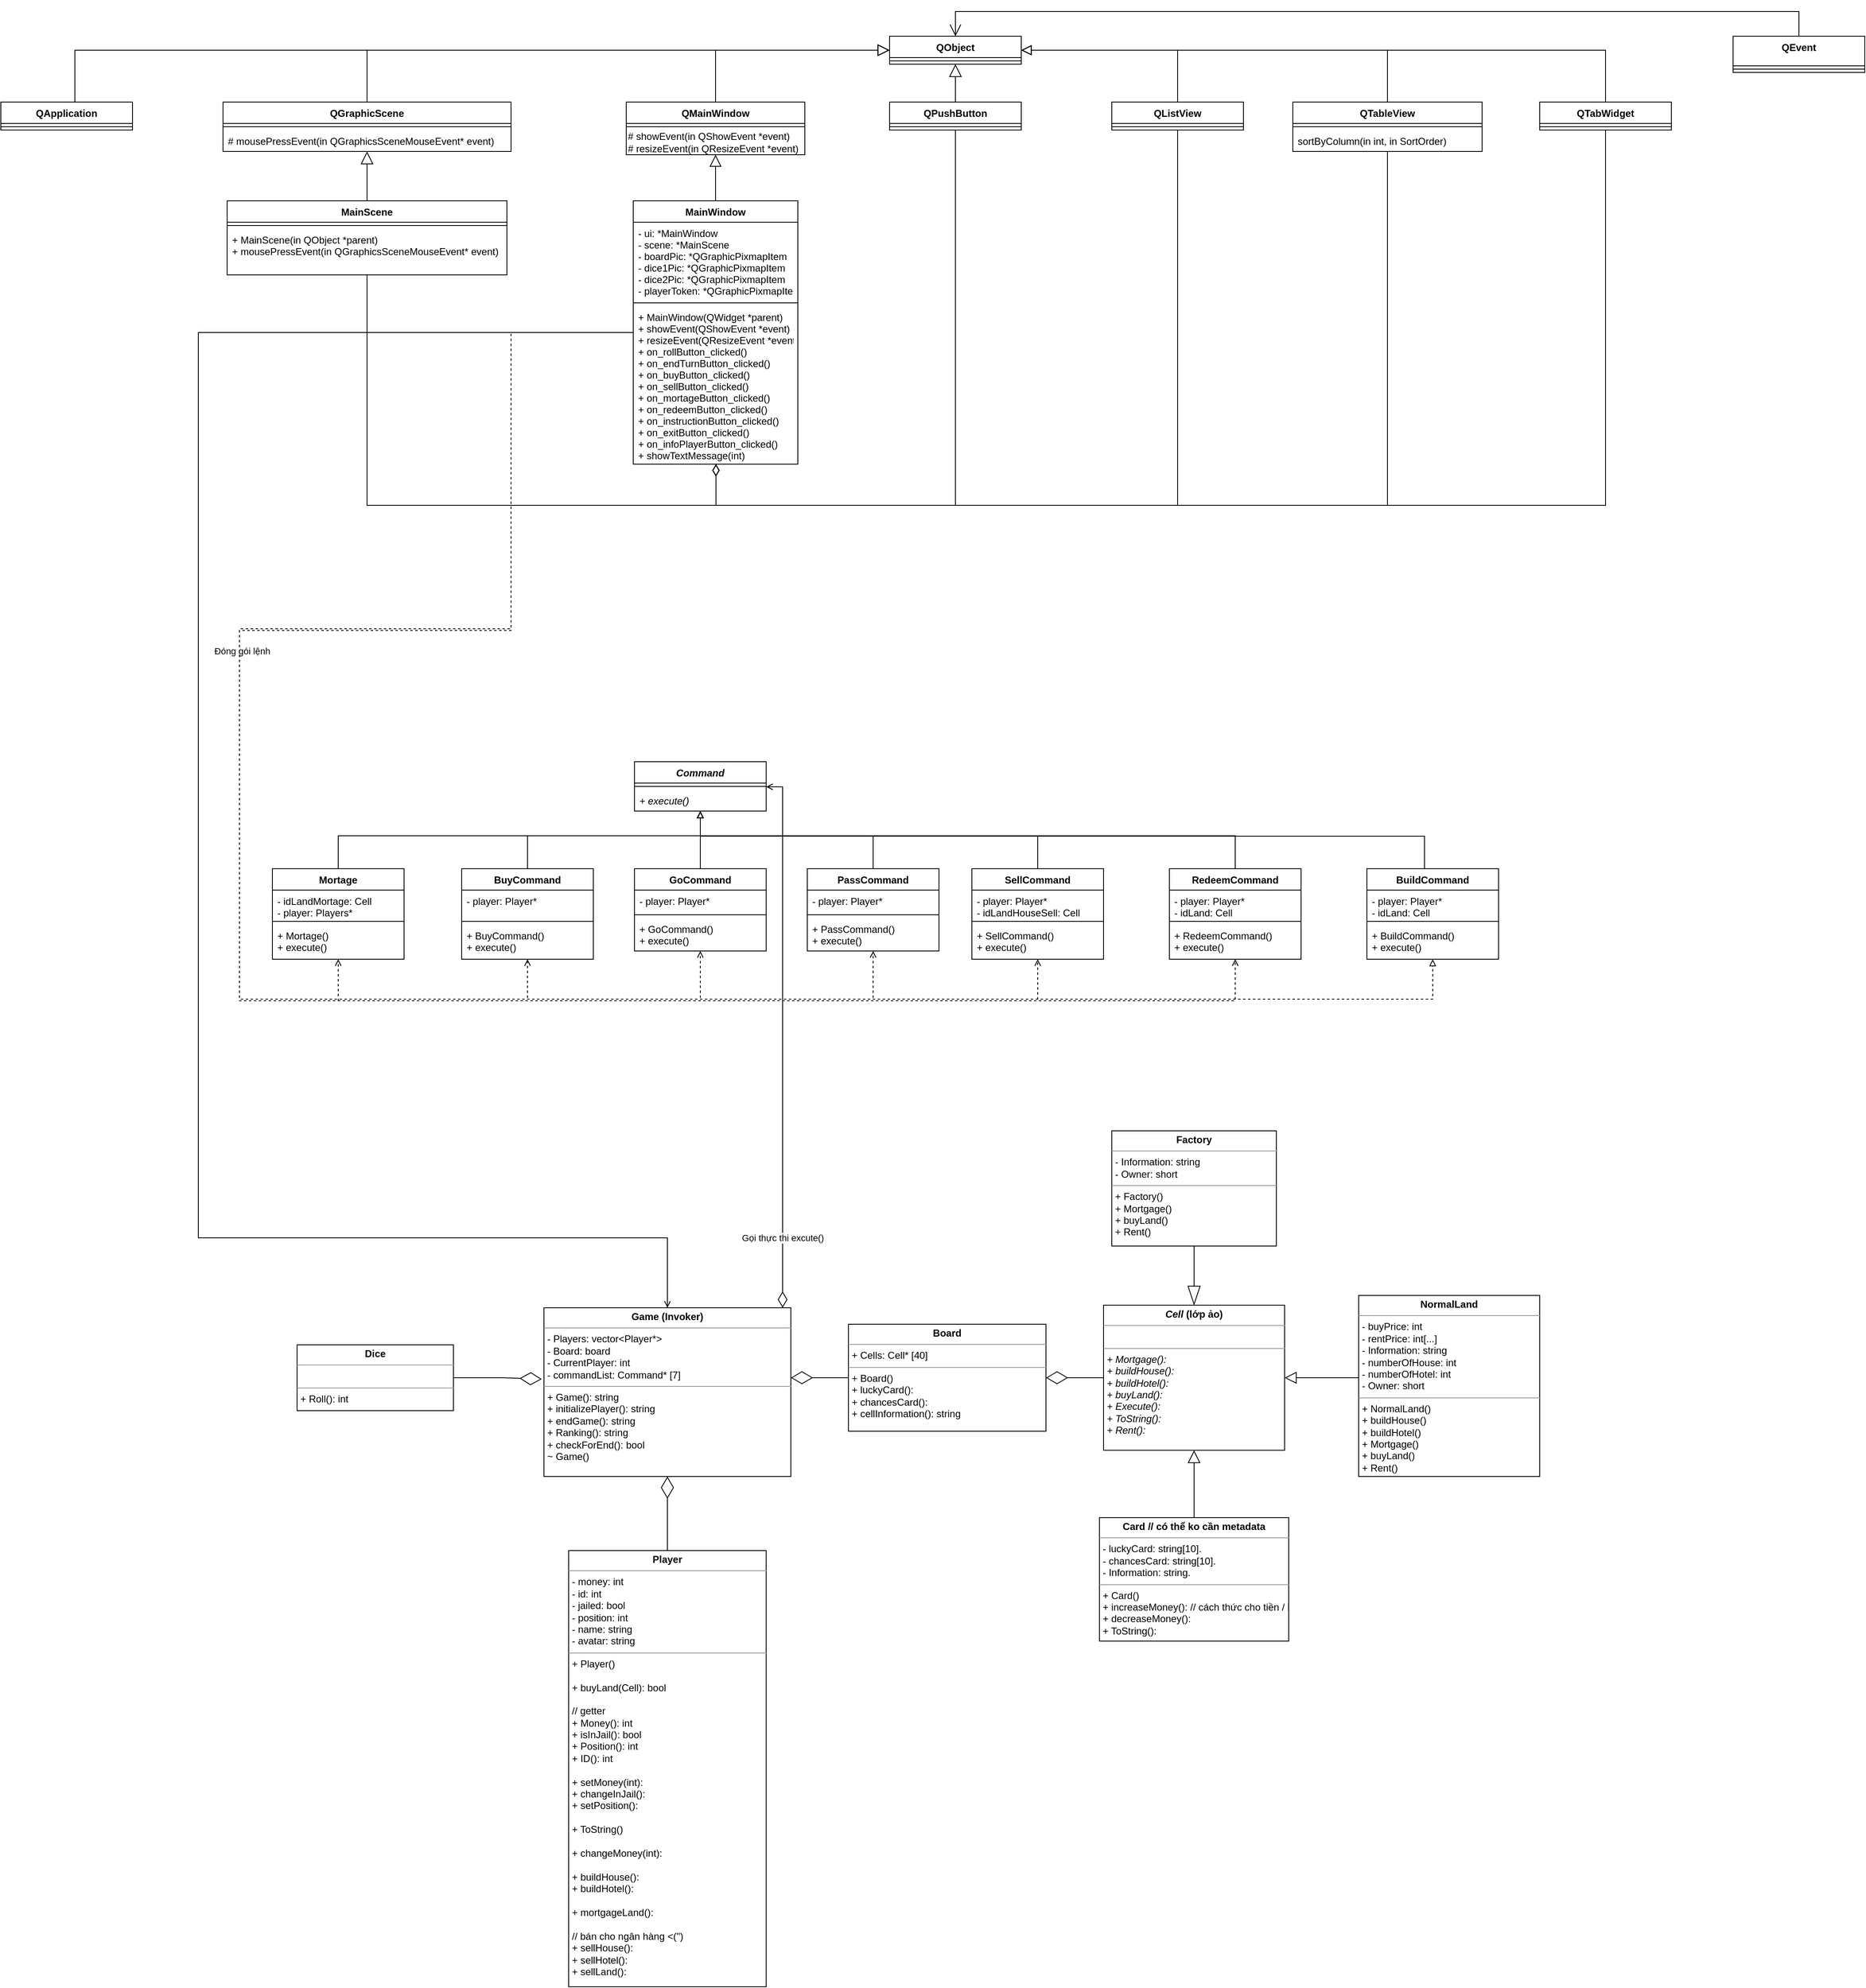 <mxfile version="15.4.0" type="device"><diagram id="cyfMYq84k2CTIQuD9w5t" name="Page-1"><mxGraphModel dx="2905" dy="2896" grid="1" gridSize="10" guides="1" tooltips="1" connect="1" arrows="1" fold="1" page="1" pageScale="1" pageWidth="850" pageHeight="1100" math="0" shadow="0"><root><mxCell id="0"/><mxCell id="1" parent="0"/><mxCell id="1QrdhXeiI7KTi9AVfx4v-1" value="&lt;p style=&quot;margin: 0px ; margin-top: 4px ; text-align: center&quot;&gt;&lt;b&gt;Board&lt;/b&gt;&lt;/p&gt;&lt;hr size=&quot;1&quot;&gt;&lt;p style=&quot;margin: 0px ; margin-left: 4px&quot;&gt;&lt;span&gt;+ Cells: Cell* [40]&amp;nbsp;&lt;/span&gt;&lt;br&gt;&lt;/p&gt;&lt;hr size=&quot;1&quot;&gt;&lt;p style=&quot;margin: 0px ; margin-left: 4px&quot;&gt;+ Board()&lt;/p&gt;&lt;p style=&quot;margin: 0px ; margin-left: 4px&quot;&gt;+ luckyCard():&amp;nbsp;&lt;/p&gt;&lt;p style=&quot;margin: 0px ; margin-left: 4px&quot;&gt;+ chancesCard():&amp;nbsp;&lt;/p&gt;&lt;p style=&quot;margin: 0px ; margin-left: 4px&quot;&gt;+ cellInformation(): string&lt;/p&gt;&lt;p style=&quot;margin: 0px ; margin-left: 4px&quot;&gt;&lt;br&gt;&lt;/p&gt;" style="verticalAlign=top;align=left;overflow=fill;fontSize=12;fontFamily=Helvetica;html=1;" parent="1" vertex="1"><mxGeometry x="40" y="-105" width="240" height="130" as="geometry"/></mxCell><mxCell id="VDgoAzfMobEqtKlm6C_m-2" style="edgeStyle=orthogonalEdgeStyle;rounded=0;orthogonalLoop=1;jettySize=auto;html=1;endArrow=none;endFill=0;startArrow=block;startFill=0;startSize=12;" parent="1" source="1QrdhXeiI7KTi9AVfx4v-2" target="1QrdhXeiI7KTi9AVfx4v-8" edge="1"><mxGeometry relative="1" as="geometry"><Array as="points"><mxPoint x="630" y="-40"/><mxPoint x="630" y="-40"/></Array></mxGeometry></mxCell><mxCell id="1QrdhXeiI7KTi9AVfx4v-2" value="&lt;p style=&quot;margin: 0px ; margin-top: 4px ; text-align: center&quot;&gt;&lt;b&gt;&lt;i&gt;Cell &lt;/i&gt;(lớp ảo)&lt;/b&gt;&lt;/p&gt;&lt;hr size=&quot;1&quot;&gt;&lt;p style=&quot;margin: 0px ; margin-left: 4px&quot;&gt;&lt;br&gt;&lt;/p&gt;&lt;hr size=&quot;1&quot;&gt;&lt;p style=&quot;margin: 0px ; margin-left: 4px&quot;&gt;&lt;i&gt;+ Mortgage():&lt;/i&gt;&lt;/p&gt;&lt;p style=&quot;margin: 0px ; margin-left: 4px&quot;&gt;&lt;i&gt;+&amp;nbsp;&lt;span&gt;buildHouse():&lt;/span&gt;&lt;/i&gt;&lt;/p&gt;&lt;p style=&quot;margin: 0px 0px 0px 4px&quot;&gt;&lt;i&gt;+ buildHotel():&lt;/i&gt;&lt;/p&gt;&lt;p style=&quot;margin: 0px 0px 0px 4px&quot;&gt;&lt;i&gt;+ buyLand():&lt;/i&gt;&lt;/p&gt;&lt;p style=&quot;margin: 0px 0px 0px 4px&quot;&gt;&lt;i&gt;+ Execute():&amp;nbsp;&lt;/i&gt;&lt;/p&gt;&lt;p style=&quot;margin: 0px 0px 0px 4px&quot;&gt;&lt;i&gt;+ ToString():&lt;/i&gt;&lt;/p&gt;&lt;p style=&quot;margin: 0px 0px 0px 4px&quot;&gt;&lt;i&gt;+ Rent():&lt;/i&gt;&lt;/p&gt;&lt;p style=&quot;margin: 0px 0px 0px 4px&quot;&gt;&lt;br&gt;&lt;/p&gt;" style="verticalAlign=top;align=left;overflow=fill;fontSize=12;fontFamily=Helvetica;html=1;" parent="1" vertex="1"><mxGeometry x="350" y="-128.12" width="220" height="176.25" as="geometry"/></mxCell><mxCell id="1QrdhXeiI7KTi9AVfx4v-3" value="&lt;p style=&quot;margin: 0px ; margin-top: 4px ; text-align: center&quot;&gt;&lt;b&gt;Player&lt;/b&gt;&lt;/p&gt;&lt;hr size=&quot;1&quot;&gt;&lt;p style=&quot;margin: 0px ; margin-left: 4px&quot;&gt;- money: int&lt;/p&gt;&lt;p style=&quot;margin: 0px ; margin-left: 4px&quot;&gt;- id: int&lt;/p&gt;&lt;p style=&quot;margin: 0px ; margin-left: 4px&quot;&gt;- jailed: bool&lt;/p&gt;&lt;p style=&quot;margin: 0px ; margin-left: 4px&quot;&gt;&lt;span&gt;- position: int&lt;/span&gt;&lt;br&gt;&lt;/p&gt;&lt;p style=&quot;margin: 0px ; margin-left: 4px&quot;&gt;&lt;span&gt;- name: string&lt;/span&gt;&lt;/p&gt;&lt;p style=&quot;margin: 0px ; margin-left: 4px&quot;&gt;&lt;span&gt;- avatar: string&amp;nbsp;&lt;/span&gt;&lt;/p&gt;&lt;hr size=&quot;1&quot;&gt;&lt;p style=&quot;margin: 0px ; margin-left: 4px&quot;&gt;&lt;span&gt;+ Player()&lt;/span&gt;&lt;/p&gt;&lt;p style=&quot;margin: 0px ; margin-left: 4px&quot;&gt;&lt;span&gt;&lt;br&gt;&lt;/span&gt;&lt;/p&gt;&lt;p style=&quot;margin: 0px ; margin-left: 4px&quot;&gt;&lt;span&gt;+ buyLand(Cell): bool&lt;/span&gt;&lt;br&gt;&lt;/p&gt;&lt;p style=&quot;margin: 0px ; margin-left: 4px&quot;&gt;&lt;br&gt;&lt;/p&gt;&lt;p style=&quot;margin: 0px ; margin-left: 4px&quot;&gt;// getter&lt;/p&gt;&lt;p style=&quot;margin: 0px ; margin-left: 4px&quot;&gt;+ Money(): int&lt;/p&gt;&lt;p style=&quot;margin: 0px ; margin-left: 4px&quot;&gt;+ isInJail(): bool&amp;nbsp;&lt;/p&gt;&lt;p style=&quot;margin: 0px ; margin-left: 4px&quot;&gt;+ Position(): int&lt;/p&gt;&lt;p style=&quot;margin: 0px ; margin-left: 4px&quot;&gt;+ ID(): int&lt;/p&gt;&lt;p style=&quot;margin: 0px ; margin-left: 4px&quot;&gt;&lt;br&gt;&lt;/p&gt;&lt;p style=&quot;margin: 0px 0px 0px 4px&quot;&gt;+ setMoney(int):&amp;nbsp;&lt;/p&gt;&lt;p style=&quot;margin: 0px 0px 0px 4px&quot;&gt;+ changeInJail():&lt;/p&gt;&lt;p style=&quot;margin: 0px 0px 0px 4px&quot;&gt;+ setPosition():&amp;nbsp;&lt;/p&gt;&lt;p style=&quot;margin: 0px 0px 0px 4px&quot;&gt;&lt;br&gt;&lt;/p&gt;&lt;p style=&quot;margin: 0px 0px 0px 4px&quot;&gt;+ ToString()&lt;/p&gt;&lt;p style=&quot;margin: 0px 0px 0px 4px&quot;&gt;&lt;br&gt;&lt;/p&gt;&lt;p style=&quot;margin: 0px ; margin-left: 4px&quot;&gt;+ changeMoney(int):&lt;/p&gt;&lt;p style=&quot;margin: 0px ; margin-left: 4px&quot;&gt;&lt;br&gt;&lt;/p&gt;&lt;p style=&quot;margin: 0px ; margin-left: 4px&quot;&gt;+ buildHouse():&lt;/p&gt;&lt;p style=&quot;margin: 0px ; margin-left: 4px&quot;&gt;+ buildHotel():&lt;/p&gt;&lt;p style=&quot;margin: 0px ; margin-left: 4px&quot;&gt;&lt;br&gt;&lt;/p&gt;&lt;p style=&quot;margin: 0px ; margin-left: 4px&quot;&gt;+&amp;nbsp;&lt;span&gt;mortgageLand&lt;/span&gt;&lt;span&gt;():&lt;/span&gt;&lt;/p&gt;&lt;p style=&quot;margin: 0px ; margin-left: 4px&quot;&gt;&lt;span&gt;&lt;br&gt;&lt;/span&gt;&lt;/p&gt;&lt;p style=&quot;margin: 0px ; margin-left: 4px&quot;&gt;&lt;span&gt;// bán cho ngân hàng &amp;lt;(&quot;)&lt;/span&gt;&lt;/p&gt;&lt;p style=&quot;margin: 0px ; margin-left: 4px&quot;&gt;+ sellHouse():&lt;/p&gt;&lt;p style=&quot;margin: 0px ; margin-left: 4px&quot;&gt;+ sellHotel():&lt;/p&gt;&lt;p style=&quot;margin: 0px ; margin-left: 4px&quot;&gt;+ sellLand():&lt;/p&gt;&lt;p style=&quot;margin: 0px ; margin-left: 4px&quot;&gt;&lt;br&gt;&lt;/p&gt;&lt;p style=&quot;margin: 0px ; margin-left: 4px&quot;&gt;&lt;br&gt;&lt;/p&gt;" style="verticalAlign=top;align=left;overflow=fill;fontSize=12;fontFamily=Helvetica;html=1;" parent="1" vertex="1"><mxGeometry x="-300" y="170" width="240" height="530" as="geometry"/></mxCell><mxCell id="1QrdhXeiI7KTi9AVfx4v-4" value="&lt;p style=&quot;margin: 0px ; margin-top: 4px ; text-align: center&quot;&gt;&lt;b&gt;Dice&lt;/b&gt;&lt;/p&gt;&lt;hr size=&quot;1&quot;&gt;&lt;p style=&quot;margin: 0px ; margin-left: 4px&quot;&gt;&lt;br&gt;&lt;/p&gt;&lt;hr size=&quot;1&quot;&gt;&lt;p style=&quot;margin: 0px ; margin-left: 4px&quot;&gt;+ Roll(): int&lt;/p&gt;" style="verticalAlign=top;align=left;overflow=fill;fontSize=12;fontFamily=Helvetica;html=1;" parent="1" vertex="1"><mxGeometry x="-630" y="-80" width="190" height="80" as="geometry"/></mxCell><mxCell id="1QrdhXeiI7KTi9AVfx4v-8" value="&lt;p style=&quot;margin: 0px ; margin-top: 4px ; text-align: center&quot;&gt;&lt;b&gt;NormalLand&lt;/b&gt;&lt;/p&gt;&lt;hr size=&quot;1&quot;&gt;&lt;p style=&quot;margin: 0px ; margin-left: 4px&quot;&gt;&lt;span&gt;- buyPrice: int&lt;/span&gt;&lt;/p&gt;&lt;p style=&quot;margin: 0px ; margin-left: 4px&quot;&gt;&lt;span&gt;- rentPrice: int[...]&lt;/span&gt;&lt;br&gt;&lt;/p&gt;&lt;p style=&quot;margin: 0px ; margin-left: 4px&quot;&gt;&lt;span&gt;- Information: string&lt;/span&gt;&lt;br&gt;&lt;/p&gt;&lt;p style=&quot;margin: 0px ; margin-left: 4px&quot;&gt;- numberOfHouse: int&lt;/p&gt;&lt;p style=&quot;margin: 0px ; margin-left: 4px&quot;&gt;- numberOfHotel: int&amp;nbsp;&lt;/p&gt;&lt;p style=&quot;margin: 0px ; margin-left: 4px&quot;&gt;- Owner: short&lt;/p&gt;&lt;hr size=&quot;1&quot;&gt;&lt;p style=&quot;margin: 0px ; margin-left: 4px&quot;&gt;+ NormalLand()&lt;/p&gt;&lt;p style=&quot;margin: 0px ; margin-left: 4px&quot;&gt;+ buildHouse()&lt;/p&gt;&lt;p style=&quot;margin: 0px ; margin-left: 4px&quot;&gt;+ buildHotel()&lt;/p&gt;&lt;p style=&quot;margin: 0px ; margin-left: 4px&quot;&gt;+ Mortgage()&lt;/p&gt;&lt;p style=&quot;margin: 0px ; margin-left: 4px&quot;&gt;+ buyLand()&lt;/p&gt;&lt;p style=&quot;margin: 0px ; margin-left: 4px&quot;&gt;+ Rent()&lt;/p&gt;&lt;p style=&quot;margin: 0px ; margin-left: 4px&quot;&gt;&lt;br&gt;&lt;/p&gt;" style="verticalAlign=top;align=left;overflow=fill;fontSize=12;fontFamily=Helvetica;html=1;" parent="1" vertex="1"><mxGeometry x="660" y="-140" width="220" height="220" as="geometry"/></mxCell><mxCell id="1QrdhXeiI7KTi9AVfx4v-14" value="" style="endArrow=diamondThin;endFill=0;endSize=24;html=1;rounded=0;exitX=0.5;exitY=0;exitDx=0;exitDy=0;entryX=0.5;entryY=1;entryDx=0;entryDy=0;" parent="1" source="1QrdhXeiI7KTi9AVfx4v-3" target="5HK9c6qO7QpGnXvkETjq-1" edge="1"><mxGeometry width="160" relative="1" as="geometry"><mxPoint x="100" y="80" as="sourcePoint"/><mxPoint x="-200" y="220" as="targetPoint"/></mxGeometry></mxCell><mxCell id="1QrdhXeiI7KTi9AVfx4v-15" value="" style="endArrow=diamondThin;endFill=0;endSize=24;html=1;rounded=0;exitX=0;exitY=0.5;exitDx=0;exitDy=0;entryX=1;entryY=0.5;entryDx=0;entryDy=0;" parent="1" source="1QrdhXeiI7KTi9AVfx4v-2" target="1QrdhXeiI7KTi9AVfx4v-1" edge="1"><mxGeometry width="160" relative="1" as="geometry"><mxPoint x="190" y="390" as="sourcePoint"/><mxPoint x="190" y="290" as="targetPoint"/></mxGeometry></mxCell><mxCell id="1QrdhXeiI7KTi9AVfx4v-16" value="" style="endArrow=diamondThin;endFill=0;endSize=24;html=1;rounded=0;exitX=1;exitY=0.5;exitDx=0;exitDy=0;entryX=-0.009;entryY=0.423;entryDx=0;entryDy=0;entryPerimeter=0;" parent="1" source="1QrdhXeiI7KTi9AVfx4v-4" target="5HK9c6qO7QpGnXvkETjq-1" edge="1"><mxGeometry width="160" relative="1" as="geometry"><mxPoint x="-560" y="420" as="sourcePoint"/><mxPoint x="-620" y="180" as="targetPoint"/><Array as="points"><mxPoint x="-380" y="-40"/></Array></mxGeometry></mxCell><mxCell id="1QrdhXeiI7KTi9AVfx4v-20" value="&lt;p style=&quot;margin: 0px ; margin-top: 4px ; text-align: center&quot;&gt;&lt;b&gt;Factory&lt;/b&gt;&lt;/p&gt;&lt;hr size=&quot;1&quot;&gt;&lt;p style=&quot;margin: 0px ; margin-left: 4px&quot;&gt;- Information: string&lt;/p&gt;&lt;p style=&quot;margin: 0px ; margin-left: 4px&quot;&gt;- Owner: short&lt;/p&gt;&lt;hr size=&quot;1&quot;&gt;&lt;p style=&quot;margin: 0px 0px 0px 4px&quot;&gt;+ Factory()&lt;/p&gt;&lt;p style=&quot;margin: 0px 0px 0px 4px&quot;&gt;+ Mortgage()&lt;br&gt;&lt;/p&gt;&lt;p style=&quot;margin: 0px 0px 0px 4px&quot;&gt;+ buyLand()&lt;/p&gt;&lt;p style=&quot;margin: 0px 0px 0px 4px&quot;&gt;+ Rent()&lt;/p&gt;&lt;span style=&quot;color: rgba(0 , 0 , 0 , 0) ; font-family: monospace ; font-size: 0px&quot;&gt;%3CmxGraphModel%3E%3Croot%3E%3CmxCell%20id%3D%220%22%2F%3E%3CmxCell%20id%3D%221%22%20parent%3D%220%22%2F%3E%3CmxCell%20id%3D%222%22%20value%3D%22%26lt%3Bp%20style%3D%26quot%3Bmargin%3A%200px%20%3B%20margin-top%3A%204px%20%3B%20text-align%3A%20center%26quot%3B%26gt%3B%26lt%3Bb%26gt%3BPowerHouse%26lt%3B%2Fb%26gt%3B%26lt%3B%2Fp%26gt%3B%26lt%3Bhr%20size%3D%26quot%3B1%26quot%3B%26gt%3B%26lt%3Bp%20style%3D%26quot%3Bmargin%3A%200px%20%3B%20margin-left%3A%204px%26quot%3B%26gt%3B%26lt%3Bbr%26gt%3B%26lt%3B%2Fp%26gt%3B%26lt%3Bhr%20size%3D%26quot%3B1%26quot%3B%26gt%3B%26lt%3Bp%20style%3D%26quot%3Bmargin%3A%200px%20%3B%20margin-left%3A%204px%26quot%3B%26gt%3B%26lt%3Bspan%26gt%3B%2B%20Mortgage()%3A%26lt%3B%2Fspan%26gt%3B%26lt%3Bbr%26gt%3B%26lt%3B%2Fp%26gt%3B%26lt%3Bp%20style%3D%26quot%3Bmargin%3A%200px%20%3B%20margin-left%3A%204px%26quot%3B%26gt%3B%2B%20buyLand()%3A%26lt%3B%2Fp%26gt%3B%26lt%3Bp%20style%3D%26quot%3Bmargin%3A%200px%20%3B%20margin-left%3A%204px%26quot%3B%26gt%3B%2B%20Rent()%3A%26lt%3B%2Fp%26gt%3B%26lt%3Bp%20style%3D%26quot%3Bmargin%3A%200px%20%3B%20margin-left%3A%204px%26quot%3B%26gt%3B%26lt%3Bbr%26gt%3B%26lt%3B%2Fp%26gt%3B%22%20style%3D%22verticalAlign%3Dtop%3Balign%3Dleft%3Boverflow%3Dfill%3BfontSize%3D12%3BfontFamily%3DHelvetica%3Bhtml%3D1%3B%22%20vertex%3D%221%22%20parent%3D%221%22%3E%3CmxGeometry%20x%3D%22590%22%20y%3D%22-370%22%20width%3D%22200%22%20height%3D%22120%22%20as%3D%22geometry%22%2F%3E%3C%2FmxCell%3E%3C%2Froot%3E%3C%2FmxGraphModel%3E&lt;/span&gt;" style="verticalAlign=top;align=left;overflow=fill;fontSize=12;fontFamily=Helvetica;html=1;" parent="1" vertex="1"><mxGeometry x="360" y="-340" width="200" height="140" as="geometry"/></mxCell><mxCell id="VU5D8l8FL3_-3w3Klui--3" value="&lt;p style=&quot;margin: 0px ; margin-top: 4px ; text-align: center&quot;&gt;&lt;b&gt;Card // có thể ko cần metadata&lt;/b&gt;&lt;/p&gt;&lt;hr size=&quot;1&quot;&gt;&lt;p style=&quot;margin: 0px ; margin-left: 4px&quot;&gt;- luckyCard: string[10].&lt;/p&gt;&lt;p style=&quot;margin: 0px ; margin-left: 4px&quot;&gt;&lt;span&gt;- chancesCard: string[10].&lt;/span&gt;&lt;/p&gt;&lt;p style=&quot;margin: 0px ; margin-left: 4px&quot;&gt;- Information: string.&lt;/p&gt;&lt;hr size=&quot;1&quot;&gt;&lt;p style=&quot;margin: 0px ; margin-left: 4px&quot;&gt;+ Card()&lt;/p&gt;&lt;p style=&quot;margin: 0px ; margin-left: 4px&quot;&gt;+ increaseMoney(): // cách thức cho tiền / lấy tiền có thể khác nhau.&lt;/p&gt;&lt;p style=&quot;margin: 0px ; margin-left: 4px&quot;&gt;+ decreaseMoney():&lt;/p&gt;&lt;p style=&quot;margin: 0px ; margin-left: 4px&quot;&gt;+ ToString():&lt;/p&gt;&lt;p style=&quot;margin: 0px ; margin-left: 4px&quot;&gt;&lt;br&gt;&lt;/p&gt;" style="verticalAlign=top;align=left;overflow=fill;fontSize=12;fontFamily=Helvetica;html=1;" parent="1" vertex="1"><mxGeometry x="345" y="130" width="230" height="150" as="geometry"/></mxCell><mxCell id="5HK9c6qO7QpGnXvkETjq-1" value="&lt;p style=&quot;margin: 0px ; margin-top: 4px ; text-align: center&quot;&gt;&lt;b&gt;Game (Invoker)&lt;/b&gt;&lt;/p&gt;&lt;hr size=&quot;1&quot;&gt;&lt;p style=&quot;margin: 0px ; margin-left: 4px&quot;&gt;&lt;span&gt;- Players: vector&amp;lt;Player*&amp;gt;&lt;/span&gt;&lt;/p&gt;&lt;p style=&quot;margin: 0px ; margin-left: 4px&quot;&gt;&lt;span&gt;- Board: board&amp;nbsp;&lt;/span&gt;&lt;br&gt;&lt;/p&gt;&lt;p style=&quot;margin: 0px ; margin-left: 4px&quot;&gt;&lt;span&gt;- CurrentPlayer: int&lt;/span&gt;&lt;/p&gt;&lt;p style=&quot;margin: 0px ; margin-left: 4px&quot;&gt;- commandList: Command* [7]&lt;span&gt;&lt;br&gt;&lt;/span&gt;&lt;/p&gt;&lt;hr size=&quot;1&quot;&gt;&lt;p style=&quot;margin: 0px ; margin-left: 4px&quot;&gt;+ Game(): string&lt;/p&gt;&lt;p style=&quot;margin: 0px ; margin-left: 4px&quot;&gt;+ initializePlayer(): string&amp;nbsp;&lt;/p&gt;&lt;p style=&quot;margin: 0px ; margin-left: 4px&quot;&gt;+ endGame(): string&lt;/p&gt;&lt;p style=&quot;margin: 0px ; margin-left: 4px&quot;&gt;+ Ranking(): string&lt;/p&gt;&lt;p style=&quot;margin: 0px ; margin-left: 4px&quot;&gt;+ checkForEnd(): bool&lt;/p&gt;&lt;p style=&quot;margin: 0px ; margin-left: 4px&quot;&gt;~ Game()&lt;/p&gt;&lt;p style=&quot;margin: 0px ; margin-left: 4px&quot;&gt;&lt;br&gt;&lt;/p&gt;" style="verticalAlign=top;align=left;overflow=fill;fontSize=12;fontFamily=Helvetica;html=1;" parent="1" vertex="1"><mxGeometry x="-330" y="-125" width="300" height="205" as="geometry"/></mxCell><mxCell id="5HK9c6qO7QpGnXvkETjq-2" value="" style="endArrow=diamondThin;endFill=0;endSize=24;html=1;rounded=0;exitX=0;exitY=0.5;exitDx=0;exitDy=0;" parent="1" source="1QrdhXeiI7KTi9AVfx4v-1" edge="1"><mxGeometry width="160" relative="1" as="geometry"><mxPoint x="10" y="-100" as="sourcePoint"/><mxPoint x="-30" y="-40" as="targetPoint"/></mxGeometry></mxCell><mxCell id="QmNABrT9hpgv91pShsfy-7" value="" style="endArrow=none;endSize=16;endFill=0;html=1;rounded=0;entryX=0.5;entryY=1;entryDx=0;entryDy=0;exitX=0.5;exitY=0;exitDx=0;exitDy=0;startArrow=blockThin;startFill=0;startSize=21;" parent="1" source="1QrdhXeiI7KTi9AVfx4v-2" target="1QrdhXeiI7KTi9AVfx4v-20" edge="1"><mxGeometry width="160" relative="1" as="geometry"><mxPoint x="790" y="-240" as="sourcePoint"/><mxPoint x="950" y="-240" as="targetPoint"/></mxGeometry></mxCell><mxCell id="QmNABrT9hpgv91pShsfy-14" value="" style="endArrow=none;endSize=16;endFill=0;html=1;rounded=0;entryX=0.5;entryY=0;entryDx=0;entryDy=0;exitX=0.5;exitY=1;exitDx=0;exitDy=0;startArrow=block;startFill=0;startSize=13;" parent="1" source="1QrdhXeiI7KTi9AVfx4v-2" target="VU5D8l8FL3_-3w3Klui--3" edge="1"><mxGeometry width="160" relative="1" as="geometry"><mxPoint x="450" as="sourcePoint"/><mxPoint x="450" y="171.88" as="targetPoint"/></mxGeometry></mxCell><mxCell id="tfHkK8EiQkTJoggM-tBk-2" value="Command" style="swimlane;fontStyle=3;align=center;verticalAlign=top;childLayout=stackLayout;horizontal=1;startSize=26;horizontalStack=0;resizeParent=1;resizeParentMax=0;resizeLast=0;collapsible=1;marginBottom=0;" parent="1" vertex="1"><mxGeometry x="-220" y="-788.5" width="160" height="60" as="geometry"><mxRectangle x="-220" y="-660" width="90" height="26" as="alternateBounds"/></mxGeometry></mxCell><mxCell id="tfHkK8EiQkTJoggM-tBk-4" value="" style="line;strokeWidth=1;fillColor=none;align=left;verticalAlign=middle;spacingTop=-1;spacingLeft=3;spacingRight=3;rotatable=0;labelPosition=right;points=[];portConstraint=eastwest;" parent="tfHkK8EiQkTJoggM-tBk-2" vertex="1"><mxGeometry y="26" width="160" height="8" as="geometry"/></mxCell><mxCell id="tfHkK8EiQkTJoggM-tBk-5" value="+ execute()" style="text;strokeColor=none;fillColor=none;align=left;verticalAlign=top;spacingLeft=4;spacingRight=4;overflow=hidden;rotatable=0;points=[[0,0.5],[1,0.5]];portConstraint=eastwest;fontStyle=2" parent="tfHkK8EiQkTJoggM-tBk-2" vertex="1"><mxGeometry y="34" width="160" height="26" as="geometry"/></mxCell><mxCell id="3tdJchSUlU9DFwhtg4Tz-23" style="edgeStyle=orthogonalEdgeStyle;rounded=0;orthogonalLoop=1;jettySize=auto;html=1;startArrow=none;startFill=0;endArrow=block;endFill=0;" parent="1" source="tfHkK8EiQkTJoggM-tBk-23" target="tfHkK8EiQkTJoggM-tBk-2" edge="1"><mxGeometry relative="1" as="geometry"><Array as="points"><mxPoint x="-350" y="-698.5"/><mxPoint x="-140" y="-698.5"/></Array></mxGeometry></mxCell><mxCell id="tfHkK8EiQkTJoggM-tBk-23" value="BuyCommand" style="swimlane;fontStyle=1;align=center;verticalAlign=top;childLayout=stackLayout;horizontal=1;startSize=26;horizontalStack=0;resizeParent=1;resizeParentMax=0;resizeLast=0;collapsible=1;marginBottom=0;" parent="1" vertex="1"><mxGeometry x="-430" y="-658.5" width="160" height="110" as="geometry"/></mxCell><mxCell id="tfHkK8EiQkTJoggM-tBk-24" value="- player: Player*&#10;" style="text;strokeColor=none;fillColor=none;align=left;verticalAlign=top;spacingLeft=4;spacingRight=4;overflow=hidden;rotatable=0;points=[[0,0.5],[1,0.5]];portConstraint=eastwest;" parent="tfHkK8EiQkTJoggM-tBk-23" vertex="1"><mxGeometry y="26" width="160" height="34" as="geometry"/></mxCell><mxCell id="tfHkK8EiQkTJoggM-tBk-25" value="" style="line;strokeWidth=1;fillColor=none;align=left;verticalAlign=middle;spacingTop=-1;spacingLeft=3;spacingRight=3;rotatable=0;labelPosition=right;points=[];portConstraint=eastwest;" parent="tfHkK8EiQkTJoggM-tBk-23" vertex="1"><mxGeometry y="60" width="160" height="8" as="geometry"/></mxCell><mxCell id="tfHkK8EiQkTJoggM-tBk-26" value="+ BuyCommand()&#10;+ execute()" style="text;strokeColor=none;fillColor=none;align=left;verticalAlign=top;spacingLeft=4;spacingRight=4;overflow=hidden;rotatable=0;points=[[0,0.5],[1,0.5]];portConstraint=eastwest;" parent="tfHkK8EiQkTJoggM-tBk-23" vertex="1"><mxGeometry y="68" width="160" height="42" as="geometry"/></mxCell><mxCell id="3tdJchSUlU9DFwhtg4Tz-21" style="edgeStyle=orthogonalEdgeStyle;rounded=0;orthogonalLoop=1;jettySize=auto;html=1;startArrow=none;startFill=0;endArrow=block;endFill=0;" parent="1" source="tfHkK8EiQkTJoggM-tBk-28" target="tfHkK8EiQkTJoggM-tBk-2" edge="1"><mxGeometry relative="1" as="geometry"><Array as="points"><mxPoint x="270" y="-698.5"/><mxPoint x="-140" y="-698.5"/></Array></mxGeometry></mxCell><mxCell id="tfHkK8EiQkTJoggM-tBk-28" value="SellCommand" style="swimlane;fontStyle=1;align=center;verticalAlign=top;childLayout=stackLayout;horizontal=1;startSize=26;horizontalStack=0;resizeParent=1;resizeParentMax=0;resizeLast=0;collapsible=1;marginBottom=0;" parent="1" vertex="1"><mxGeometry x="190" y="-658.5" width="160" height="110" as="geometry"/></mxCell><mxCell id="tfHkK8EiQkTJoggM-tBk-29" value="- player: Player*&#10;- idLandHouseSell: Cell" style="text;strokeColor=none;fillColor=none;align=left;verticalAlign=top;spacingLeft=4;spacingRight=4;overflow=hidden;rotatable=0;points=[[0,0.5],[1,0.5]];portConstraint=eastwest;" parent="tfHkK8EiQkTJoggM-tBk-28" vertex="1"><mxGeometry y="26" width="160" height="34" as="geometry"/></mxCell><mxCell id="tfHkK8EiQkTJoggM-tBk-30" value="" style="line;strokeWidth=1;fillColor=none;align=left;verticalAlign=middle;spacingTop=-1;spacingLeft=3;spacingRight=3;rotatable=0;labelPosition=right;points=[];portConstraint=eastwest;" parent="tfHkK8EiQkTJoggM-tBk-28" vertex="1"><mxGeometry y="60" width="160" height="8" as="geometry"/></mxCell><mxCell id="tfHkK8EiQkTJoggM-tBk-31" value="+ SellCommand()&#10;+ execute()" style="text;strokeColor=none;fillColor=none;align=left;verticalAlign=top;spacingLeft=4;spacingRight=4;overflow=hidden;rotatable=0;points=[[0,0.5],[1,0.5]];portConstraint=eastwest;" parent="tfHkK8EiQkTJoggM-tBk-28" vertex="1"><mxGeometry y="68" width="160" height="42" as="geometry"/></mxCell><mxCell id="3tdJchSUlU9DFwhtg4Tz-24" style="edgeStyle=orthogonalEdgeStyle;rounded=0;orthogonalLoop=1;jettySize=auto;html=1;startArrow=none;startFill=0;endArrow=block;endFill=0;" parent="1" source="tfHkK8EiQkTJoggM-tBk-33" target="tfHkK8EiQkTJoggM-tBk-2" edge="1"><mxGeometry relative="1" as="geometry"><Array as="points"><mxPoint x="-580" y="-698.5"/><mxPoint x="-140" y="-698.5"/></Array></mxGeometry></mxCell><mxCell id="tfHkK8EiQkTJoggM-tBk-33" value="Mortage" style="swimlane;fontStyle=1;align=center;verticalAlign=top;childLayout=stackLayout;horizontal=1;startSize=26;horizontalStack=0;resizeParent=1;resizeParentMax=0;resizeLast=0;collapsible=1;marginBottom=0;" parent="1" vertex="1"><mxGeometry x="-660" y="-658.5" width="160" height="110" as="geometry"/></mxCell><mxCell id="tfHkK8EiQkTJoggM-tBk-34" value="- idLandMortage: Cell&#10;- player: Players*" style="text;strokeColor=none;fillColor=none;align=left;verticalAlign=top;spacingLeft=4;spacingRight=4;overflow=hidden;rotatable=0;points=[[0,0.5],[1,0.5]];portConstraint=eastwest;" parent="tfHkK8EiQkTJoggM-tBk-33" vertex="1"><mxGeometry y="26" width="160" height="34" as="geometry"/></mxCell><mxCell id="tfHkK8EiQkTJoggM-tBk-35" value="" style="line;strokeWidth=1;fillColor=none;align=left;verticalAlign=middle;spacingTop=-1;spacingLeft=3;spacingRight=3;rotatable=0;labelPosition=right;points=[];portConstraint=eastwest;" parent="tfHkK8EiQkTJoggM-tBk-33" vertex="1"><mxGeometry y="60" width="160" height="8" as="geometry"/></mxCell><mxCell id="tfHkK8EiQkTJoggM-tBk-36" value="+ Mortage()&#10;+ execute()" style="text;strokeColor=none;fillColor=none;align=left;verticalAlign=top;spacingLeft=4;spacingRight=4;overflow=hidden;rotatable=0;points=[[0,0.5],[1,0.5]];portConstraint=eastwest;" parent="tfHkK8EiQkTJoggM-tBk-33" vertex="1"><mxGeometry y="68" width="160" height="42" as="geometry"/></mxCell><mxCell id="3tdJchSUlU9DFwhtg4Tz-22" style="edgeStyle=orthogonalEdgeStyle;rounded=0;orthogonalLoop=1;jettySize=auto;html=1;startArrow=none;startFill=0;endArrow=block;endFill=0;" parent="1" source="tfHkK8EiQkTJoggM-tBk-38" target="tfHkK8EiQkTJoggM-tBk-2" edge="1"><mxGeometry relative="1" as="geometry"><Array as="points"><mxPoint x="510" y="-698.5"/><mxPoint x="-140" y="-698.5"/></Array></mxGeometry></mxCell><mxCell id="tfHkK8EiQkTJoggM-tBk-38" value="RedeemCommand" style="swimlane;fontStyle=1;align=center;verticalAlign=top;childLayout=stackLayout;horizontal=1;startSize=26;horizontalStack=0;resizeParent=1;resizeParentMax=0;resizeLast=0;collapsible=1;marginBottom=0;" parent="1" vertex="1"><mxGeometry x="430" y="-658.5" width="160" height="110" as="geometry"/></mxCell><mxCell id="tfHkK8EiQkTJoggM-tBk-39" value="- player: Player*&#10;- idLand: Cell" style="text;strokeColor=none;fillColor=none;align=left;verticalAlign=top;spacingLeft=4;spacingRight=4;overflow=hidden;rotatable=0;points=[[0,0.5],[1,0.5]];portConstraint=eastwest;" parent="tfHkK8EiQkTJoggM-tBk-38" vertex="1"><mxGeometry y="26" width="160" height="34" as="geometry"/></mxCell><mxCell id="tfHkK8EiQkTJoggM-tBk-40" value="" style="line;strokeWidth=1;fillColor=none;align=left;verticalAlign=middle;spacingTop=-1;spacingLeft=3;spacingRight=3;rotatable=0;labelPosition=right;points=[];portConstraint=eastwest;" parent="tfHkK8EiQkTJoggM-tBk-38" vertex="1"><mxGeometry y="60" width="160" height="8" as="geometry"/></mxCell><mxCell id="tfHkK8EiQkTJoggM-tBk-41" value="+ RedeemCommand()&#10;+ execute()" style="text;strokeColor=none;fillColor=none;align=left;verticalAlign=top;spacingLeft=4;spacingRight=4;overflow=hidden;rotatable=0;points=[[0,0.5],[1,0.5]];portConstraint=eastwest;" parent="tfHkK8EiQkTJoggM-tBk-38" vertex="1"><mxGeometry y="68" width="160" height="42" as="geometry"/></mxCell><mxCell id="3tdJchSUlU9DFwhtg4Tz-18" style="edgeStyle=orthogonalEdgeStyle;rounded=0;orthogonalLoop=1;jettySize=auto;html=1;endArrow=block;endFill=0;startArrow=none;startFill=0;" parent="1" source="3tdJchSUlU9DFwhtg4Tz-7" target="tfHkK8EiQkTJoggM-tBk-2" edge="1"><mxGeometry relative="1" as="geometry"/></mxCell><mxCell id="3tdJchSUlU9DFwhtg4Tz-7" value="GoCommand" style="swimlane;fontStyle=1;align=center;verticalAlign=top;childLayout=stackLayout;horizontal=1;startSize=26;horizontalStack=0;resizeParent=1;resizeParentMax=0;resizeLast=0;collapsible=1;marginBottom=0;" parent="1" vertex="1"><mxGeometry x="-220" y="-658.5" width="160" height="100" as="geometry"/></mxCell><mxCell id="3tdJchSUlU9DFwhtg4Tz-8" value="- player: Player*" style="text;strokeColor=none;fillColor=none;align=left;verticalAlign=top;spacingLeft=4;spacingRight=4;overflow=hidden;rotatable=0;points=[[0,0.5],[1,0.5]];portConstraint=eastwest;" parent="3tdJchSUlU9DFwhtg4Tz-7" vertex="1"><mxGeometry y="26" width="160" height="26" as="geometry"/></mxCell><mxCell id="3tdJchSUlU9DFwhtg4Tz-9" value="" style="line;strokeWidth=1;fillColor=none;align=left;verticalAlign=middle;spacingTop=-1;spacingLeft=3;spacingRight=3;rotatable=0;labelPosition=right;points=[];portConstraint=eastwest;" parent="3tdJchSUlU9DFwhtg4Tz-7" vertex="1"><mxGeometry y="52" width="160" height="8" as="geometry"/></mxCell><mxCell id="3tdJchSUlU9DFwhtg4Tz-10" value="+ GoCommand()&#10;+ execute()" style="text;strokeColor=none;fillColor=none;align=left;verticalAlign=top;spacingLeft=4;spacingRight=4;overflow=hidden;rotatable=0;points=[[0,0.5],[1,0.5]];portConstraint=eastwest;" parent="3tdJchSUlU9DFwhtg4Tz-7" vertex="1"><mxGeometry y="60" width="160" height="40" as="geometry"/></mxCell><mxCell id="3tdJchSUlU9DFwhtg4Tz-25" style="edgeStyle=orthogonalEdgeStyle;rounded=0;orthogonalLoop=1;jettySize=auto;html=1;startArrow=none;startFill=0;endArrow=block;endFill=0;" parent="1" source="3tdJchSUlU9DFwhtg4Tz-12" target="tfHkK8EiQkTJoggM-tBk-2" edge="1"><mxGeometry relative="1" as="geometry"><Array as="points"><mxPoint x="70" y="-698.5"/><mxPoint x="-140" y="-698.5"/></Array></mxGeometry></mxCell><mxCell id="3tdJchSUlU9DFwhtg4Tz-12" value="PassCommand" style="swimlane;fontStyle=1;align=center;verticalAlign=top;childLayout=stackLayout;horizontal=1;startSize=26;horizontalStack=0;resizeParent=1;resizeParentMax=0;resizeLast=0;collapsible=1;marginBottom=0;" parent="1" vertex="1"><mxGeometry x="-10" y="-658.5" width="160" height="100" as="geometry"/></mxCell><mxCell id="3tdJchSUlU9DFwhtg4Tz-13" value="- player: Player*" style="text;strokeColor=none;fillColor=none;align=left;verticalAlign=top;spacingLeft=4;spacingRight=4;overflow=hidden;rotatable=0;points=[[0,0.5],[1,0.5]];portConstraint=eastwest;" parent="3tdJchSUlU9DFwhtg4Tz-12" vertex="1"><mxGeometry y="26" width="160" height="26" as="geometry"/></mxCell><mxCell id="3tdJchSUlU9DFwhtg4Tz-14" value="" style="line;strokeWidth=1;fillColor=none;align=left;verticalAlign=middle;spacingTop=-1;spacingLeft=3;spacingRight=3;rotatable=0;labelPosition=right;points=[];portConstraint=eastwest;" parent="3tdJchSUlU9DFwhtg4Tz-12" vertex="1"><mxGeometry y="52" width="160" height="8" as="geometry"/></mxCell><mxCell id="3tdJchSUlU9DFwhtg4Tz-15" value="+ PassCommand()&#10;+ execute()" style="text;strokeColor=none;fillColor=none;align=left;verticalAlign=top;spacingLeft=4;spacingRight=4;overflow=hidden;rotatable=0;points=[[0,0.5],[1,0.5]];portConstraint=eastwest;" parent="3tdJchSUlU9DFwhtg4Tz-12" vertex="1"><mxGeometry y="60" width="160" height="40" as="geometry"/></mxCell><mxCell id="3tdJchSUlU9DFwhtg4Tz-38" style="edgeStyle=orthogonalEdgeStyle;rounded=0;orthogonalLoop=1;jettySize=auto;html=1;startArrow=none;startFill=0;endArrow=open;endFill=0;" parent="1" source="VDgoAzfMobEqtKlm6C_m-18" target="5HK9c6qO7QpGnXvkETjq-1" edge="1"><mxGeometry relative="1" as="geometry"><Array as="points"><mxPoint x="-750" y="-1310"/><mxPoint x="-750" y="-210"/><mxPoint x="-180" y="-210"/></Array></mxGeometry></mxCell><mxCell id="3tdJchSUlU9DFwhtg4Tz-45" style="edgeStyle=orthogonalEdgeStyle;rounded=0;orthogonalLoop=1;jettySize=auto;html=1;startArrow=none;startFill=0;endArrow=open;endFill=0;dashed=1;" parent="1" source="VDgoAzfMobEqtKlm6C_m-18" target="tfHkK8EiQkTJoggM-tBk-33" edge="1"><mxGeometry relative="1" as="geometry"><mxPoint x="-580" y="-538.5" as="targetPoint"/><Array as="points"><mxPoint x="-370" y="-1310"/><mxPoint x="-370" y="-948"/><mxPoint x="-700" y="-948"/><mxPoint x="-700" y="-498"/><mxPoint x="-580" y="-498"/></Array><mxPoint x="-340" y="-910" as="sourcePoint"/></mxGeometry></mxCell><mxCell id="3tdJchSUlU9DFwhtg4Tz-46" value="Đóng gói lệnh" style="edgeLabel;html=1;align=center;verticalAlign=middle;resizable=0;points=[];" parent="3tdJchSUlU9DFwhtg4Tz-45" vertex="1" connectable="0"><mxGeometry x="0.185" y="3" relative="1" as="geometry"><mxPoint as="offset"/></mxGeometry></mxCell><mxCell id="3tdJchSUlU9DFwhtg4Tz-47" style="edgeStyle=orthogonalEdgeStyle;rounded=0;orthogonalLoop=1;jettySize=auto;html=1;dashed=1;startArrow=none;startFill=0;endArrow=open;endFill=0;" parent="1" source="VDgoAzfMobEqtKlm6C_m-18" target="tfHkK8EiQkTJoggM-tBk-23" edge="1"><mxGeometry relative="1" as="geometry"><Array as="points"><mxPoint x="-370" y="-1310"/><mxPoint x="-370" y="-948"/><mxPoint x="-700" y="-948"/><mxPoint x="-700" y="-498"/><mxPoint x="-350" y="-498"/></Array></mxGeometry></mxCell><mxCell id="3tdJchSUlU9DFwhtg4Tz-48" style="edgeStyle=orthogonalEdgeStyle;rounded=0;orthogonalLoop=1;jettySize=auto;html=1;dashed=1;startArrow=none;startFill=0;endArrow=open;endFill=0;" parent="1" source="VDgoAzfMobEqtKlm6C_m-18" target="3tdJchSUlU9DFwhtg4Tz-7" edge="1"><mxGeometry relative="1" as="geometry"><Array as="points"><mxPoint x="-370" y="-1310"/><mxPoint x="-370" y="-948"/><mxPoint x="-700" y="-948"/><mxPoint x="-700" y="-498"/><mxPoint x="-140" y="-498"/></Array></mxGeometry></mxCell><mxCell id="3tdJchSUlU9DFwhtg4Tz-51" style="edgeStyle=orthogonalEdgeStyle;rounded=0;orthogonalLoop=1;jettySize=auto;html=1;dashed=1;startArrow=none;startFill=0;endArrow=open;endFill=0;" parent="1" source="VDgoAzfMobEqtKlm6C_m-18" target="3tdJchSUlU9DFwhtg4Tz-12" edge="1"><mxGeometry relative="1" as="geometry"><Array as="points"><mxPoint x="-370" y="-1310"/><mxPoint x="-370" y="-948"/><mxPoint x="-700" y="-948"/><mxPoint x="-700" y="-498"/><mxPoint x="70" y="-498"/></Array></mxGeometry></mxCell><mxCell id="3tdJchSUlU9DFwhtg4Tz-52" style="edgeStyle=orthogonalEdgeStyle;rounded=0;orthogonalLoop=1;jettySize=auto;html=1;dashed=1;startArrow=none;startFill=0;endArrow=open;endFill=0;" parent="1" source="VDgoAzfMobEqtKlm6C_m-18" target="tfHkK8EiQkTJoggM-tBk-28" edge="1"><mxGeometry relative="1" as="geometry"><Array as="points"><mxPoint x="-370" y="-1310"/><mxPoint x="-370" y="-948"/><mxPoint x="-700" y="-948"/><mxPoint x="-700" y="-498"/><mxPoint x="270" y="-498"/></Array></mxGeometry></mxCell><mxCell id="3tdJchSUlU9DFwhtg4Tz-53" style="edgeStyle=orthogonalEdgeStyle;rounded=0;orthogonalLoop=1;jettySize=auto;html=1;dashed=1;startArrow=none;startFill=0;endArrow=open;endFill=0;" parent="1" source="VDgoAzfMobEqtKlm6C_m-18" target="tfHkK8EiQkTJoggM-tBk-38" edge="1"><mxGeometry relative="1" as="geometry"><Array as="points"><mxPoint x="-370" y="-1310"/><mxPoint x="-370" y="-948"/><mxPoint x="-700" y="-948"/><mxPoint x="-700" y="-498"/><mxPoint x="510" y="-498"/></Array></mxGeometry></mxCell><mxCell id="VAyVgPh6fUqXi2BEym3b-18" style="edgeStyle=orthogonalEdgeStyle;rounded=0;orthogonalLoop=1;jettySize=auto;html=1;endArrow=block;endFill=0;dashed=1;" parent="1" source="VDgoAzfMobEqtKlm6C_m-18" target="VAyVgPh6fUqXi2BEym3b-12" edge="1"><mxGeometry relative="1" as="geometry"><Array as="points"><mxPoint x="-370" y="-1310"/><mxPoint x="-370" y="-950"/><mxPoint x="-700" y="-950"/><mxPoint x="-700" y="-500"/><mxPoint x="750" y="-500"/></Array></mxGeometry></mxCell><mxCell id="3tdJchSUlU9DFwhtg4Tz-43" style="edgeStyle=orthogonalEdgeStyle;rounded=0;orthogonalLoop=1;jettySize=auto;html=1;startArrow=diamondThin;startFill=0;endArrow=open;endFill=0;startSize=17;" parent="1" source="5HK9c6qO7QpGnXvkETjq-1" target="tfHkK8EiQkTJoggM-tBk-2" edge="1"><mxGeometry relative="1" as="geometry"><Array as="points"><mxPoint x="-40" y="-758"/></Array></mxGeometry></mxCell><mxCell id="3tdJchSUlU9DFwhtg4Tz-44" value="Gọi thực thi excute()" style="edgeLabel;html=1;align=center;verticalAlign=middle;resizable=0;points=[];" parent="3tdJchSUlU9DFwhtg4Tz-43" vertex="1" connectable="0"><mxGeometry x="0.132" y="1" relative="1" as="geometry"><mxPoint x="1" y="284" as="offset"/></mxGeometry></mxCell><mxCell id="VAyVgPh6fUqXi2BEym3b-12" value="BuildCommand" style="swimlane;fontStyle=1;align=center;verticalAlign=top;childLayout=stackLayout;horizontal=1;startSize=26;horizontalStack=0;resizeParent=1;resizeParentMax=0;resizeLast=0;collapsible=1;marginBottom=0;" parent="1" vertex="1"><mxGeometry x="670" y="-658.5" width="160" height="110" as="geometry"/></mxCell><mxCell id="VAyVgPh6fUqXi2BEym3b-13" value="- player: Player*&#10;- idLand: Cell" style="text;strokeColor=none;fillColor=none;align=left;verticalAlign=top;spacingLeft=4;spacingRight=4;overflow=hidden;rotatable=0;points=[[0,0.5],[1,0.5]];portConstraint=eastwest;" parent="VAyVgPh6fUqXi2BEym3b-12" vertex="1"><mxGeometry y="26" width="160" height="34" as="geometry"/></mxCell><mxCell id="VAyVgPh6fUqXi2BEym3b-14" value="" style="line;strokeWidth=1;fillColor=none;align=left;verticalAlign=middle;spacingTop=-1;spacingLeft=3;spacingRight=3;rotatable=0;labelPosition=right;points=[];portConstraint=eastwest;" parent="VAyVgPh6fUqXi2BEym3b-12" vertex="1"><mxGeometry y="60" width="160" height="8" as="geometry"/></mxCell><mxCell id="VAyVgPh6fUqXi2BEym3b-15" value="+ BuildCommand()&#10;+ execute()" style="text;strokeColor=none;fillColor=none;align=left;verticalAlign=top;spacingLeft=4;spacingRight=4;overflow=hidden;rotatable=0;points=[[0,0.5],[1,0.5]];portConstraint=eastwest;" parent="VAyVgPh6fUqXi2BEym3b-12" vertex="1"><mxGeometry y="68" width="160" height="42" as="geometry"/></mxCell><mxCell id="VAyVgPh6fUqXi2BEym3b-17" style="edgeStyle=orthogonalEdgeStyle;rounded=0;orthogonalLoop=1;jettySize=auto;html=1;startArrow=none;startFill=0;endArrow=block;endFill=0;" parent="1" target="tfHkK8EiQkTJoggM-tBk-2" edge="1"><mxGeometry relative="1" as="geometry"><Array as="points"><mxPoint x="740" y="-698"/><mxPoint x="-140" y="-698"/></Array><mxPoint x="740" y="-658.5" as="sourcePoint"/><mxPoint x="90" y="-728.5" as="targetPoint"/></mxGeometry></mxCell><mxCell id="VDgoAzfMobEqtKlm6C_m-4" value="QObject" style="swimlane;fontStyle=1;align=center;verticalAlign=top;childLayout=stackLayout;horizontal=1;startSize=26;horizontalStack=0;resizeParent=1;resizeParentMax=0;resizeLast=0;collapsible=1;marginBottom=0;" parent="1" vertex="1"><mxGeometry x="90" y="-1670" width="160" height="34" as="geometry"/></mxCell><mxCell id="VDgoAzfMobEqtKlm6C_m-6" value="" style="line;strokeWidth=1;fillColor=none;align=left;verticalAlign=middle;spacingTop=-1;spacingLeft=3;spacingRight=3;rotatable=0;labelPosition=right;points=[];portConstraint=eastwest;" parent="VDgoAzfMobEqtKlm6C_m-4" vertex="1"><mxGeometry y="26" width="160" height="8" as="geometry"/></mxCell><mxCell id="VDgoAzfMobEqtKlm6C_m-22" style="edgeStyle=orthogonalEdgeStyle;rounded=0;orthogonalLoop=1;jettySize=auto;html=1;startArrow=none;startFill=0;endArrow=block;endFill=0;startSize=13;endSize=13;" parent="1" source="VDgoAzfMobEqtKlm6C_m-8" target="VDgoAzfMobEqtKlm6C_m-4" edge="1"><mxGeometry relative="1" as="geometry"/></mxCell><mxCell id="VDgoAzfMobEqtKlm6C_m-56" style="edgeStyle=orthogonalEdgeStyle;rounded=0;orthogonalLoop=1;jettySize=auto;html=1;startArrow=none;startFill=0;endArrow=diamondThin;endFill=0;startSize=13;endSize=12;" parent="1" source="VDgoAzfMobEqtKlm6C_m-8" target="VDgoAzfMobEqtKlm6C_m-21" edge="1"><mxGeometry relative="1" as="geometry"><Array as="points"><mxPoint x="170" y="-1100"/><mxPoint x="-121" y="-1100"/></Array></mxGeometry></mxCell><mxCell id="VDgoAzfMobEqtKlm6C_m-8" value="QPushButton" style="swimlane;fontStyle=1;align=center;verticalAlign=top;childLayout=stackLayout;horizontal=1;startSize=26;horizontalStack=0;resizeParent=1;resizeParentMax=0;resizeLast=0;collapsible=1;marginBottom=0;" parent="1" vertex="1"><mxGeometry x="90" y="-1590" width="160" height="34" as="geometry"/></mxCell><mxCell id="VDgoAzfMobEqtKlm6C_m-10" value="" style="line;strokeWidth=1;fillColor=none;align=left;verticalAlign=middle;spacingTop=-1;spacingLeft=3;spacingRight=3;rotatable=0;labelPosition=right;points=[];portConstraint=eastwest;" parent="VDgoAzfMobEqtKlm6C_m-8" vertex="1"><mxGeometry y="26" width="160" height="8" as="geometry"/></mxCell><mxCell id="VDgoAzfMobEqtKlm6C_m-23" style="edgeStyle=orthogonalEdgeStyle;rounded=0;orthogonalLoop=1;jettySize=auto;html=1;entryX=0;entryY=0.5;entryDx=0;entryDy=0;startArrow=none;startFill=0;endArrow=block;endFill=0;startSize=13;endSize=12;" parent="1" source="VDgoAzfMobEqtKlm6C_m-12" target="VDgoAzfMobEqtKlm6C_m-4" edge="1"><mxGeometry relative="1" as="geometry"><Array as="points"><mxPoint x="-122" y="-1653"/></Array></mxGeometry></mxCell><mxCell id="VDgoAzfMobEqtKlm6C_m-12" value="QMainWindow" style="swimlane;fontStyle=1;align=center;verticalAlign=top;childLayout=stackLayout;horizontal=1;startSize=26;horizontalStack=0;resizeParent=1;resizeParentMax=0;resizeLast=0;collapsible=1;marginBottom=0;" parent="1" vertex="1"><mxGeometry x="-230" y="-1590" width="217" height="64" as="geometry"/></mxCell><mxCell id="VDgoAzfMobEqtKlm6C_m-14" value="" style="line;strokeWidth=1;fillColor=none;align=left;verticalAlign=middle;spacingTop=-1;spacingLeft=3;spacingRight=3;rotatable=0;labelPosition=right;points=[];portConstraint=eastwest;" parent="VDgoAzfMobEqtKlm6C_m-12" vertex="1"><mxGeometry y="26" width="217" height="8" as="geometry"/></mxCell><mxCell id="VDgoAzfMobEqtKlm6C_m-17" value="# showEvent(in QShowEvent *event)&lt;br&gt;#&amp;nbsp;resizeEvent(in QResizeEvent *event)" style="text;html=1;align=left;verticalAlign=middle;resizable=0;points=[];autosize=1;strokeColor=none;fillColor=none;" parent="VDgoAzfMobEqtKlm6C_m-12" vertex="1"><mxGeometry y="34" width="217" height="30" as="geometry"/></mxCell><mxCell id="VDgoAzfMobEqtKlm6C_m-24" style="edgeStyle=orthogonalEdgeStyle;rounded=0;orthogonalLoop=1;jettySize=auto;html=1;startArrow=none;startFill=0;endArrow=block;endFill=0;startSize=13;endSize=12;" parent="1" source="VDgoAzfMobEqtKlm6C_m-18" target="VDgoAzfMobEqtKlm6C_m-17" edge="1"><mxGeometry relative="1" as="geometry"/></mxCell><mxCell id="VDgoAzfMobEqtKlm6C_m-18" value="MainWindow" style="swimlane;fontStyle=1;align=center;verticalAlign=top;childLayout=stackLayout;horizontal=1;startSize=26;horizontalStack=0;resizeParent=1;resizeParentMax=0;resizeLast=0;collapsible=1;marginBottom=0;" parent="1" vertex="1"><mxGeometry x="-221.5" y="-1470" width="200" height="320" as="geometry"/></mxCell><mxCell id="VDgoAzfMobEqtKlm6C_m-19" value="- ui: *MainWindow&#10;- scene: *MainScene&#10;- boardPic: *QGraphicPixmapItem&#10;- dice1Pic: *QGraphicPixmapItem&#10;- dice2Pic: *QGraphicPixmapItem&#10;- playerToken: *QGraphicPixmapItem[4]" style="text;strokeColor=none;fillColor=none;align=left;verticalAlign=top;spacingLeft=4;spacingRight=4;overflow=hidden;rotatable=0;points=[[0,0.5],[1,0.5]];portConstraint=eastwest;" parent="VDgoAzfMobEqtKlm6C_m-18" vertex="1"><mxGeometry y="26" width="200" height="94" as="geometry"/></mxCell><mxCell id="VDgoAzfMobEqtKlm6C_m-20" value="" style="line;strokeWidth=1;fillColor=none;align=left;verticalAlign=middle;spacingTop=-1;spacingLeft=3;spacingRight=3;rotatable=0;labelPosition=right;points=[];portConstraint=eastwest;" parent="VDgoAzfMobEqtKlm6C_m-18" vertex="1"><mxGeometry y="120" width="200" height="8" as="geometry"/></mxCell><mxCell id="VDgoAzfMobEqtKlm6C_m-21" value="+ MainWindow(QWidget *parent)&#10;+ showEvent(QShowEvent *event)&#10;+ resizeEvent(QResizeEvent *event)&#10;+ on_rollButton_clicked()&#10;+ on_endTurnButton_clicked()&#10;+ on_buyButton_clicked()&#10;+ on_sellButton_clicked()&#10;+ on_mortageButton_clicked()&#10;+ on_redeemButton_clicked()&#10;+ on_instructionButton_clicked()&#10;+ on_exitButton_clicked()&#10;+ on_infoPlayerButton_clicked()&#10;+ showTextMessage(int)&#10;" style="text;strokeColor=none;fillColor=none;align=left;verticalAlign=top;spacingLeft=4;spacingRight=4;overflow=hidden;rotatable=0;points=[[0,0.5],[1,0.5]];portConstraint=eastwest;" parent="VDgoAzfMobEqtKlm6C_m-18" vertex="1"><mxGeometry y="128" width="200" height="192" as="geometry"/></mxCell><mxCell id="VDgoAzfMobEqtKlm6C_m-29" style="edgeStyle=orthogonalEdgeStyle;rounded=0;orthogonalLoop=1;jettySize=auto;html=1;entryX=0;entryY=0.5;entryDx=0;entryDy=0;startArrow=none;startFill=0;endArrow=block;endFill=0;startSize=13;endSize=12;" parent="1" source="VDgoAzfMobEqtKlm6C_m-25" target="VDgoAzfMobEqtKlm6C_m-4" edge="1"><mxGeometry relative="1" as="geometry"><Array as="points"><mxPoint x="-545" y="-1653"/></Array></mxGeometry></mxCell><mxCell id="VDgoAzfMobEqtKlm6C_m-25" value="QGraphicScene" style="swimlane;fontStyle=1;align=center;verticalAlign=top;childLayout=stackLayout;horizontal=1;startSize=26;horizontalStack=0;resizeParent=1;resizeParentMax=0;resizeLast=0;collapsible=1;marginBottom=0;" parent="1" vertex="1"><mxGeometry x="-720" y="-1590" width="350" height="60" as="geometry"/></mxCell><mxCell id="VDgoAzfMobEqtKlm6C_m-27" value="" style="line;strokeWidth=1;fillColor=none;align=left;verticalAlign=middle;spacingTop=-1;spacingLeft=3;spacingRight=3;rotatable=0;labelPosition=right;points=[];portConstraint=eastwest;" parent="VDgoAzfMobEqtKlm6C_m-25" vertex="1"><mxGeometry y="26" width="350" height="8" as="geometry"/></mxCell><mxCell id="VDgoAzfMobEqtKlm6C_m-28" value="# mousePressEvent(in QGraphicsSceneMouseEvent* event)" style="text;strokeColor=none;fillColor=none;align=left;verticalAlign=top;spacingLeft=4;spacingRight=4;overflow=hidden;rotatable=0;points=[[0,0.5],[1,0.5]];portConstraint=eastwest;" parent="VDgoAzfMobEqtKlm6C_m-25" vertex="1"><mxGeometry y="34" width="350" height="26" as="geometry"/></mxCell><mxCell id="VDgoAzfMobEqtKlm6C_m-34" style="edgeStyle=orthogonalEdgeStyle;rounded=0;orthogonalLoop=1;jettySize=auto;html=1;startArrow=none;startFill=0;endArrow=block;endFill=0;startSize=13;endSize=13;" parent="1" source="VDgoAzfMobEqtKlm6C_m-30" target="VDgoAzfMobEqtKlm6C_m-25" edge="1"><mxGeometry relative="1" as="geometry"/></mxCell><mxCell id="VDgoAzfMobEqtKlm6C_m-55" style="edgeStyle=orthogonalEdgeStyle;rounded=0;orthogonalLoop=1;jettySize=auto;html=1;startArrow=none;startFill=0;endArrow=diamondThin;endFill=0;startSize=13;endSize=12;" parent="1" source="VDgoAzfMobEqtKlm6C_m-30" target="VDgoAzfMobEqtKlm6C_m-21" edge="1"><mxGeometry relative="1" as="geometry"><Array as="points"><mxPoint x="-545" y="-1100"/><mxPoint x="-121" y="-1100"/></Array></mxGeometry></mxCell><mxCell id="VDgoAzfMobEqtKlm6C_m-30" value="MainScene" style="swimlane;fontStyle=1;align=center;verticalAlign=top;childLayout=stackLayout;horizontal=1;startSize=26;horizontalStack=0;resizeParent=1;resizeParentMax=0;resizeLast=0;collapsible=1;marginBottom=0;" parent="1" vertex="1"><mxGeometry x="-715" y="-1470" width="340" height="90" as="geometry"/></mxCell><mxCell id="VDgoAzfMobEqtKlm6C_m-32" value="" style="line;strokeWidth=1;fillColor=none;align=left;verticalAlign=middle;spacingTop=-1;spacingLeft=3;spacingRight=3;rotatable=0;labelPosition=right;points=[];portConstraint=eastwest;" parent="VDgoAzfMobEqtKlm6C_m-30" vertex="1"><mxGeometry y="26" width="340" height="8" as="geometry"/></mxCell><mxCell id="VDgoAzfMobEqtKlm6C_m-33" value="+ MainScene(in QObject *parent)&#10;+ mousePressEvent(in QGraphicsSceneMouseEvent* event)" style="text;strokeColor=none;fillColor=none;align=left;verticalAlign=top;spacingLeft=4;spacingRight=4;overflow=hidden;rotatable=0;points=[[0,0.5],[1,0.5]];portConstraint=eastwest;" parent="VDgoAzfMobEqtKlm6C_m-30" vertex="1"><mxGeometry y="34" width="340" height="56" as="geometry"/></mxCell><mxCell id="VDgoAzfMobEqtKlm6C_m-39" style="edgeStyle=orthogonalEdgeStyle;rounded=0;orthogonalLoop=1;jettySize=auto;html=1;startArrow=none;startFill=0;endArrow=block;endFill=0;startSize=13;endSize=12;" parent="1" target="VDgoAzfMobEqtKlm6C_m-4" edge="1"><mxGeometry relative="1" as="geometry"><mxPoint x="-930" y="-1590" as="sourcePoint"/><Array as="points"><mxPoint x="-900" y="-1590"/><mxPoint x="-900" y="-1653"/></Array></mxGeometry></mxCell><mxCell id="VDgoAzfMobEqtKlm6C_m-35" value="QApplication" style="swimlane;fontStyle=1;align=center;verticalAlign=top;childLayout=stackLayout;horizontal=1;startSize=26;horizontalStack=0;resizeParent=1;resizeParentMax=0;resizeLast=0;collapsible=1;marginBottom=0;" parent="1" vertex="1"><mxGeometry x="-990" y="-1590" width="160" height="34" as="geometry"/></mxCell><mxCell id="VDgoAzfMobEqtKlm6C_m-37" value="" style="line;strokeWidth=1;fillColor=none;align=left;verticalAlign=middle;spacingTop=-1;spacingLeft=3;spacingRight=3;rotatable=0;labelPosition=right;points=[];portConstraint=eastwest;" parent="VDgoAzfMobEqtKlm6C_m-35" vertex="1"><mxGeometry y="26" width="160" height="8" as="geometry"/></mxCell><mxCell id="VDgoAzfMobEqtKlm6C_m-44" style="edgeStyle=orthogonalEdgeStyle;rounded=0;orthogonalLoop=1;jettySize=auto;html=1;entryX=1;entryY=0.5;entryDx=0;entryDy=0;startArrow=none;startFill=0;endArrow=block;endFill=0;startSize=13;endSize=10;" parent="1" source="VDgoAzfMobEqtKlm6C_m-40" target="VDgoAzfMobEqtKlm6C_m-4" edge="1"><mxGeometry relative="1" as="geometry"><Array as="points"><mxPoint x="440" y="-1653"/></Array></mxGeometry></mxCell><mxCell id="VDgoAzfMobEqtKlm6C_m-57" style="edgeStyle=orthogonalEdgeStyle;rounded=0;orthogonalLoop=1;jettySize=auto;html=1;startArrow=none;startFill=0;endArrow=diamondThin;endFill=0;startSize=13;endSize=12;" parent="1" source="VDgoAzfMobEqtKlm6C_m-40" target="VDgoAzfMobEqtKlm6C_m-18" edge="1"><mxGeometry relative="1" as="geometry"><Array as="points"><mxPoint x="440" y="-1100"/><mxPoint x="-121" y="-1100"/></Array></mxGeometry></mxCell><mxCell id="VDgoAzfMobEqtKlm6C_m-40" value="QListView" style="swimlane;fontStyle=1;align=center;verticalAlign=top;childLayout=stackLayout;horizontal=1;startSize=26;horizontalStack=0;resizeParent=1;resizeParentMax=0;resizeLast=0;collapsible=1;marginBottom=0;" parent="1" vertex="1"><mxGeometry x="360" y="-1590" width="160" height="34" as="geometry"/></mxCell><mxCell id="VDgoAzfMobEqtKlm6C_m-42" value="" style="line;strokeWidth=1;fillColor=none;align=left;verticalAlign=middle;spacingTop=-1;spacingLeft=3;spacingRight=3;rotatable=0;labelPosition=right;points=[];portConstraint=eastwest;" parent="VDgoAzfMobEqtKlm6C_m-40" vertex="1"><mxGeometry y="26" width="160" height="8" as="geometry"/></mxCell><mxCell id="VDgoAzfMobEqtKlm6C_m-53" style="edgeStyle=orthogonalEdgeStyle;rounded=0;orthogonalLoop=1;jettySize=auto;html=1;startArrow=none;startFill=0;endArrow=block;endFill=0;startSize=13;endSize=10;" parent="1" source="VDgoAzfMobEqtKlm6C_m-45" target="VDgoAzfMobEqtKlm6C_m-4" edge="1"><mxGeometry relative="1" as="geometry"><Array as="points"><mxPoint x="695" y="-1653"/></Array></mxGeometry></mxCell><mxCell id="VDgoAzfMobEqtKlm6C_m-58" style="edgeStyle=orthogonalEdgeStyle;rounded=0;orthogonalLoop=1;jettySize=auto;html=1;startArrow=none;startFill=0;endArrow=diamondThin;endFill=0;startSize=13;endSize=12;" parent="1" source="VDgoAzfMobEqtKlm6C_m-45" target="VDgoAzfMobEqtKlm6C_m-18" edge="1"><mxGeometry relative="1" as="geometry"><Array as="points"><mxPoint x="695" y="-1100"/><mxPoint x="-121" y="-1100"/></Array></mxGeometry></mxCell><mxCell id="VDgoAzfMobEqtKlm6C_m-45" value="QTableView" style="swimlane;fontStyle=1;align=center;verticalAlign=top;childLayout=stackLayout;horizontal=1;startSize=26;horizontalStack=0;resizeParent=1;resizeParentMax=0;resizeLast=0;collapsible=1;marginBottom=0;" parent="1" vertex="1"><mxGeometry x="580" y="-1590" width="230" height="60" as="geometry"/></mxCell><mxCell id="VDgoAzfMobEqtKlm6C_m-47" value="" style="line;strokeWidth=1;fillColor=none;align=left;verticalAlign=middle;spacingTop=-1;spacingLeft=3;spacingRight=3;rotatable=0;labelPosition=right;points=[];portConstraint=eastwest;" parent="VDgoAzfMobEqtKlm6C_m-45" vertex="1"><mxGeometry y="26" width="230" height="8" as="geometry"/></mxCell><mxCell id="VDgoAzfMobEqtKlm6C_m-48" value="sortByColumn(in int, in SortOrder)" style="text;strokeColor=none;fillColor=none;align=left;verticalAlign=top;spacingLeft=4;spacingRight=4;overflow=hidden;rotatable=0;points=[[0,0.5],[1,0.5]];portConstraint=eastwest;" parent="VDgoAzfMobEqtKlm6C_m-45" vertex="1"><mxGeometry y="34" width="230" height="26" as="geometry"/></mxCell><mxCell id="VDgoAzfMobEqtKlm6C_m-54" style="edgeStyle=orthogonalEdgeStyle;rounded=0;orthogonalLoop=1;jettySize=auto;html=1;startArrow=none;startFill=0;endArrow=block;endFill=0;startSize=13;endSize=10;" parent="1" source="VDgoAzfMobEqtKlm6C_m-49" target="VDgoAzfMobEqtKlm6C_m-4" edge="1"><mxGeometry relative="1" as="geometry"><Array as="points"><mxPoint x="960" y="-1653"/></Array></mxGeometry></mxCell><mxCell id="VDgoAzfMobEqtKlm6C_m-59" style="edgeStyle=orthogonalEdgeStyle;rounded=0;orthogonalLoop=1;jettySize=auto;html=1;startArrow=none;startFill=0;endArrow=diamondThin;endFill=0;startSize=13;endSize=12;" parent="1" source="VDgoAzfMobEqtKlm6C_m-49" target="VDgoAzfMobEqtKlm6C_m-18" edge="1"><mxGeometry relative="1" as="geometry"><Array as="points"><mxPoint x="960" y="-1100"/><mxPoint x="-121" y="-1100"/></Array></mxGeometry></mxCell><mxCell id="VDgoAzfMobEqtKlm6C_m-49" value="QTabWidget" style="swimlane;fontStyle=1;align=center;verticalAlign=top;childLayout=stackLayout;horizontal=1;startSize=26;horizontalStack=0;resizeParent=1;resizeParentMax=0;resizeLast=0;collapsible=1;marginBottom=0;" parent="1" vertex="1"><mxGeometry x="880" y="-1590" width="160" height="34" as="geometry"/></mxCell><mxCell id="VDgoAzfMobEqtKlm6C_m-51" value="" style="line;strokeWidth=1;fillColor=none;align=left;verticalAlign=middle;spacingTop=-1;spacingLeft=3;spacingRight=3;rotatable=0;labelPosition=right;points=[];portConstraint=eastwest;" parent="VDgoAzfMobEqtKlm6C_m-49" vertex="1"><mxGeometry y="26" width="160" height="8" as="geometry"/></mxCell><mxCell id="VDgoAzfMobEqtKlm6C_m-64" style="edgeStyle=orthogonalEdgeStyle;rounded=0;orthogonalLoop=1;jettySize=auto;html=1;entryX=0.5;entryY=0;entryDx=0;entryDy=0;startArrow=none;startFill=0;endArrow=open;endFill=0;startSize=13;endSize=12;" parent="1" source="VDgoAzfMobEqtKlm6C_m-60" target="VDgoAzfMobEqtKlm6C_m-4" edge="1"><mxGeometry relative="1" as="geometry"><Array as="points"><mxPoint x="1195" y="-1700"/><mxPoint x="170" y="-1700"/></Array></mxGeometry></mxCell><mxCell id="VDgoAzfMobEqtKlm6C_m-60" value="QEvent" style="swimlane;fontStyle=1;align=center;verticalAlign=top;childLayout=stackLayout;horizontal=1;startSize=36;horizontalStack=0;resizeParent=1;resizeParentMax=0;resizeLast=0;collapsible=1;marginBottom=0;" parent="1" vertex="1"><mxGeometry x="1115" y="-1670" width="160" height="44" as="geometry"/></mxCell><mxCell id="VDgoAzfMobEqtKlm6C_m-62" value="" style="line;strokeWidth=1;fillColor=none;align=left;verticalAlign=middle;spacingTop=-1;spacingLeft=3;spacingRight=3;rotatable=0;labelPosition=right;points=[];portConstraint=eastwest;" parent="VDgoAzfMobEqtKlm6C_m-60" vertex="1"><mxGeometry y="36" width="160" height="8" as="geometry"/></mxCell></root></mxGraphModel></diagram></mxfile>